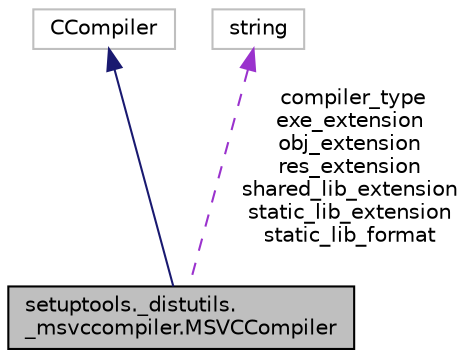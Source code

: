 digraph "setuptools._distutils._msvccompiler.MSVCCompiler"
{
 // LATEX_PDF_SIZE
  edge [fontname="Helvetica",fontsize="10",labelfontname="Helvetica",labelfontsize="10"];
  node [fontname="Helvetica",fontsize="10",shape=record];
  Node1 [label="setuptools._distutils.\l_msvccompiler.MSVCCompiler",height=0.2,width=0.4,color="black", fillcolor="grey75", style="filled", fontcolor="black",tooltip=" "];
  Node2 -> Node1 [dir="back",color="midnightblue",fontsize="10",style="solid"];
  Node2 [label="CCompiler",height=0.2,width=0.4,color="grey75", fillcolor="white", style="filled",tooltip=" "];
  Node3 -> Node1 [dir="back",color="darkorchid3",fontsize="10",style="dashed",label=" compiler_type\nexe_extension\nobj_extension\nres_extension\nshared_lib_extension\nstatic_lib_extension\nstatic_lib_format" ];
  Node3 [label="string",height=0.2,width=0.4,color="grey75", fillcolor="white", style="filled",tooltip=" "];
}
